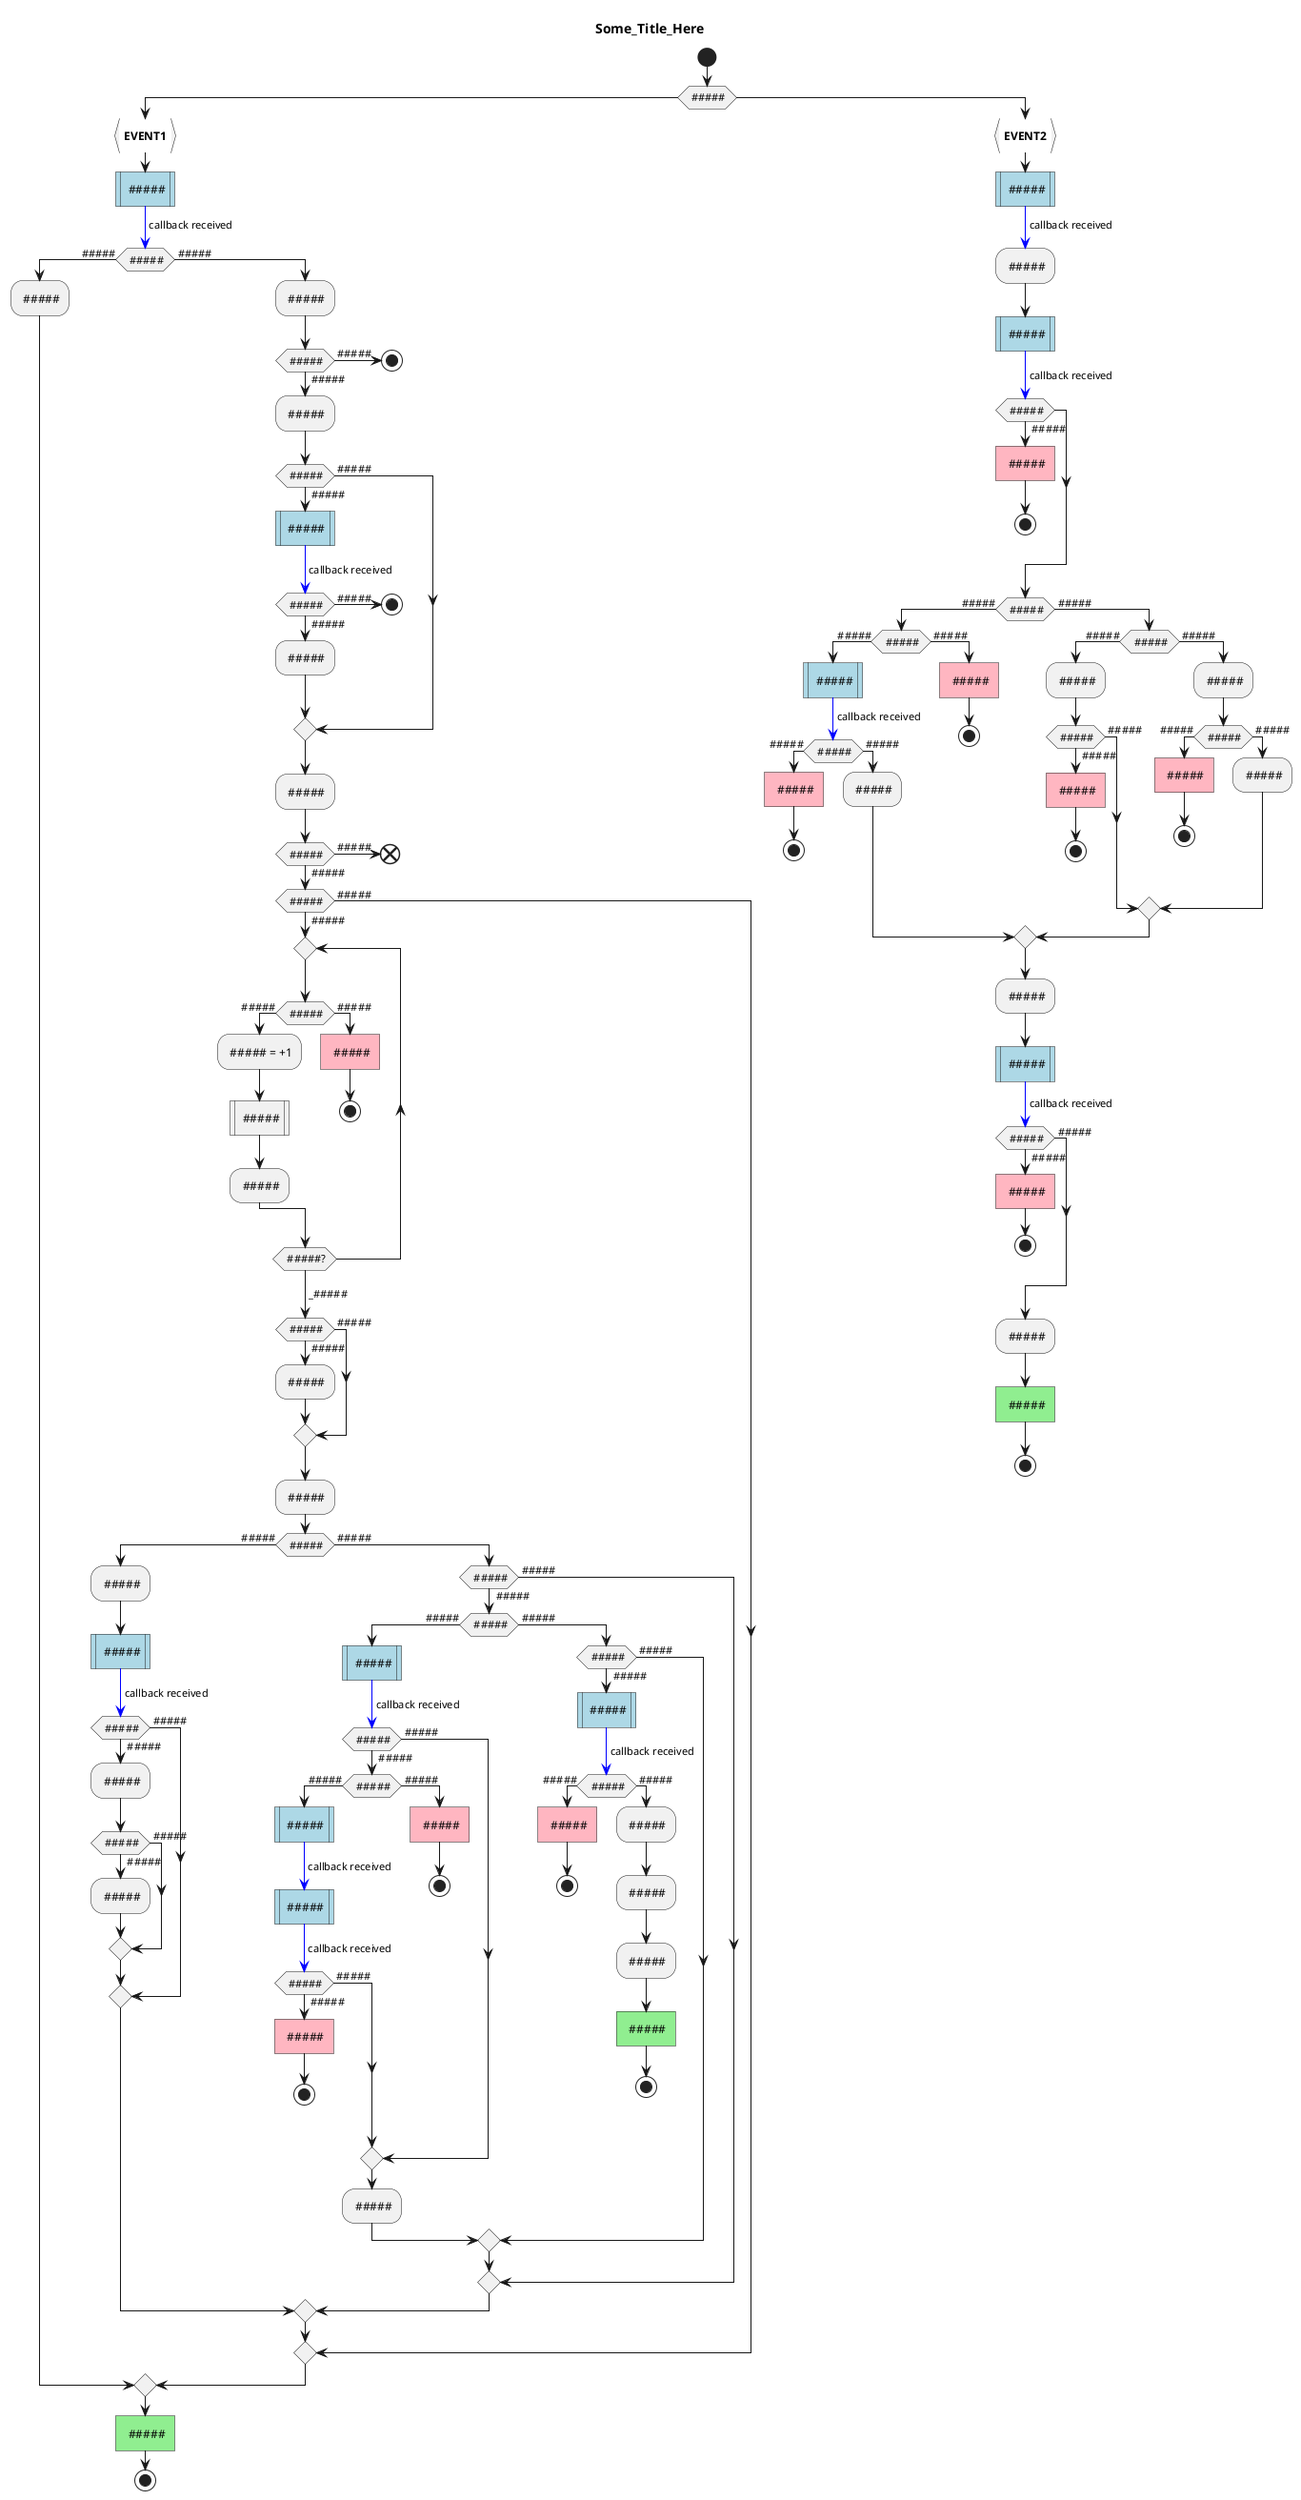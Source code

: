 {
  "sha1": "20n6f6xqbzxgfdwoz2iynhhifrr2wde",
  "insertion": {
    "when": "2024-05-30T20:48:19.870Z",
    "user": "plantuml@gmail.com"
  }
}
@startuml
title Some_Title_Here
start

if ( #####)
	:**EVENT1**}
	#lightblue: #####|
	-[#blue]-> callback received;
	if ( #####) then ( #####)
		: #####;
	else ( #####)
		: #####;
		if ( #####) then ( #####)
			: #####;
			if ( #####) then ( #####)
				#lightblue: #####|
				-[#blue]-> callback received;
				if ( #####) then ( #####)
					stop
				else ( #####)
					: #####;
				endif
			else ( #####)
			endif
			: #####;
			if ( #####) then ( #####)
				if ( #####) then ( #####)

					repeat
						if ( #####) then ( #####)
							: ##### = +1;
							: #####|
							: #####;
						else ( #####)
							#lightpink: #####]
							stop
						endif
					repeat while ( #####?) 
					->_#####;

					if ( #####) then ( #####)
						: #####;
					else ( #####)
					endif
					: #####;
					if ( #####) then ( #####)
						: #####;
						#lightblue: #####|
						-[#blue]-> callback received;
						if ( #####) then ( #####)
							: #####;
							if ( #####) then ( #####)
								: #####;
							else ( #####)
							endif
						else ( #####)
						endif
					else ( #####)
						if ( #####) then ( #####)
						else ( #####)
							if ( #####) then ( #####)
								#lightblue: #####|
								-[#blue]-> callback received;
								if ( #####) then ( #####)
								else ( #####)
									if ( #####) then ( #####)
										#lightblue: #####|
										-[#blue]-> callback received;
										#lightblue: #####|
										-[#blue]-> callback received;
										if ( #####) then ( #####)
											#lightpink: #####]
											stop
										else ( #####)
										endif
									else ( #####)
										#lightpink: #####]
										stop
									endif
								endif
								: #####;
							else ( #####)
								if ( #####) then ( #####)
								else ( #####)
									#lightblue: #####|
									-[#blue]-> callback received;
									if ( #####) then ( #####)
										#lightpink: #####]
										stop
									else ( #####)
										: #####;
										: #####;
										: #####;
										#lightgreen: #####]
										stop
									endif
								endif
							endif
						endif
					endif
				else ( #####)
				endif
			else ( #####)
				end
			endif
		else ( #####)
			stop
		endif
	endif
	#lightgreen: #####]
	stop
else
	:**EVENT2**}
	#lightblue: #####|
	-[#blue]-> callback received;
	: #####;
	#lightblue: #####|
	-[#blue]-> callback received;
	if ( #####) then ( #####)
		#lightpink: #####]
		stop
	endif

	if ( #####) then ( #####)
		if ( #####) then ( #####)
			#lightblue: #####|
			-[#blue]-> callback received;
			if ( #####) then ( #####)
				#lightpink: #####]
				stop
			else ( #####)
				: #####;
			endif
		else ( #####)
			#lightpink: #####]
			stop
		endif
	else ( #####)
		if ( #####) then ( #####)
			: #####;
			if ( #####) then ( #####)
				#lightpink: #####]
				stop
			else ( #####)
			endif
		else ( #####)
			: #####;
			if ( #####) then ( #####)
				#lightpink: #####]
				stop
			else ( #####)
				: #####;
			endif
		endif
	endif
	: #####;
	#lightblue: #####|
	-[#blue]-> callback received;
	if ( #####) then ( #####)
		#lightpink: #####]
		stop
	else ( #####)
	endif
	: #####;
	#lightgreen: #####]
	stop
endif

@enduml
